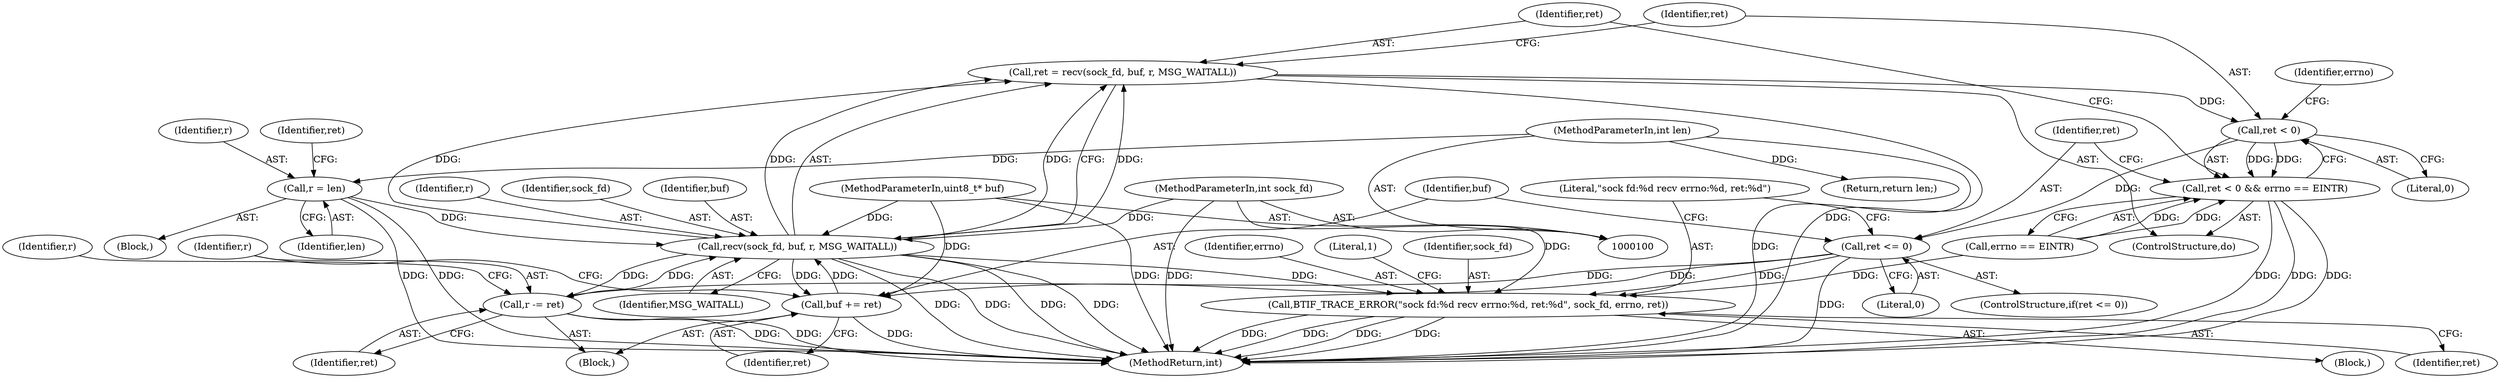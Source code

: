 digraph "1_Android_472271b153c5dc53c28beac55480a8d8434b2d5c_45@API" {
"1000118" [label="(Call,ret = recv(sock_fd, buf, r, MSG_WAITALL))"];
"1000120" [label="(Call,recv(sock_fd, buf, r, MSG_WAITALL))"];
"1000101" [label="(MethodParameterIn,int sock_fd)"];
"1000145" [label="(Call,buf += ret)"];
"1000133" [label="(Call,ret <= 0)"];
"1000126" [label="(Call,ret < 0)"];
"1000118" [label="(Call,ret = recv(sock_fd, buf, r, MSG_WAITALL))"];
"1000102" [label="(MethodParameterIn,uint8_t* buf)"];
"1000106" [label="(Call,r = len)"];
"1000103" [label="(MethodParameterIn,int len)"];
"1000148" [label="(Call,r -= ret)"];
"1000125" [label="(Call,ret < 0 && errno == EINTR)"];
"1000137" [label="(Call,BTIF_TRACE_ERROR(\"sock fd:%d recv errno:%d, ret:%d\", sock_fd, errno, ret))"];
"1000116" [label="(Block,)"];
"1000133" [label="(Call,ret <= 0)"];
"1000124" [label="(Identifier,MSG_WAITALL)"];
"1000137" [label="(Call,BTIF_TRACE_ERROR(\"sock fd:%d recv errno:%d, ret:%d\", sock_fd, errno, ret))"];
"1000128" [label="(Literal,0)"];
"1000150" [label="(Identifier,ret)"];
"1000141" [label="(Identifier,ret)"];
"1000134" [label="(Identifier,ret)"];
"1000118" [label="(Call,ret = recv(sock_fd, buf, r, MSG_WAITALL))"];
"1000123" [label="(Identifier,r)"];
"1000125" [label="(Call,ret < 0 && errno == EINTR)"];
"1000115" [label="(Identifier,r)"];
"1000119" [label="(Identifier,ret)"];
"1000120" [label="(Call,recv(sock_fd, buf, r, MSG_WAITALL))"];
"1000140" [label="(Identifier,errno)"];
"1000145" [label="(Call,buf += ret)"];
"1000129" [label="(Call,errno == EINTR)"];
"1000138" [label="(Literal,\"sock fd:%d recv errno:%d, ret:%d\")"];
"1000127" [label="(Identifier,ret)"];
"1000108" [label="(Identifier,len)"];
"1000126" [label="(Call,ret < 0)"];
"1000130" [label="(Identifier,errno)"];
"1000144" [label="(Literal,1)"];
"1000117" [label="(ControlStructure,do)"];
"1000107" [label="(Identifier,r)"];
"1000135" [label="(Literal,0)"];
"1000103" [label="(MethodParameterIn,int len)"];
"1000146" [label="(Identifier,buf)"];
"1000121" [label="(Identifier,sock_fd)"];
"1000106" [label="(Call,r = len)"];
"1000111" [label="(Identifier,ret)"];
"1000101" [label="(MethodParameterIn,int sock_fd)"];
"1000139" [label="(Identifier,sock_fd)"];
"1000148" [label="(Call,r -= ret)"];
"1000102" [label="(MethodParameterIn,uint8_t* buf)"];
"1000153" [label="(MethodReturn,int)"];
"1000149" [label="(Identifier,r)"];
"1000132" [label="(ControlStructure,if(ret <= 0))"];
"1000122" [label="(Identifier,buf)"];
"1000147" [label="(Identifier,ret)"];
"1000104" [label="(Block,)"];
"1000151" [label="(Return,return len;)"];
"1000136" [label="(Block,)"];
"1000118" -> "1000117"  [label="AST: "];
"1000118" -> "1000120"  [label="CFG: "];
"1000119" -> "1000118"  [label="AST: "];
"1000120" -> "1000118"  [label="AST: "];
"1000127" -> "1000118"  [label="CFG: "];
"1000118" -> "1000153"  [label="DDG: "];
"1000120" -> "1000118"  [label="DDG: "];
"1000120" -> "1000118"  [label="DDG: "];
"1000120" -> "1000118"  [label="DDG: "];
"1000120" -> "1000118"  [label="DDG: "];
"1000118" -> "1000126"  [label="DDG: "];
"1000120" -> "1000124"  [label="CFG: "];
"1000121" -> "1000120"  [label="AST: "];
"1000122" -> "1000120"  [label="AST: "];
"1000123" -> "1000120"  [label="AST: "];
"1000124" -> "1000120"  [label="AST: "];
"1000120" -> "1000153"  [label="DDG: "];
"1000120" -> "1000153"  [label="DDG: "];
"1000120" -> "1000153"  [label="DDG: "];
"1000120" -> "1000153"  [label="DDG: "];
"1000101" -> "1000120"  [label="DDG: "];
"1000145" -> "1000120"  [label="DDG: "];
"1000102" -> "1000120"  [label="DDG: "];
"1000106" -> "1000120"  [label="DDG: "];
"1000148" -> "1000120"  [label="DDG: "];
"1000120" -> "1000137"  [label="DDG: "];
"1000120" -> "1000145"  [label="DDG: "];
"1000120" -> "1000148"  [label="DDG: "];
"1000101" -> "1000100"  [label="AST: "];
"1000101" -> "1000153"  [label="DDG: "];
"1000101" -> "1000137"  [label="DDG: "];
"1000145" -> "1000116"  [label="AST: "];
"1000145" -> "1000147"  [label="CFG: "];
"1000146" -> "1000145"  [label="AST: "];
"1000147" -> "1000145"  [label="AST: "];
"1000149" -> "1000145"  [label="CFG: "];
"1000145" -> "1000153"  [label="DDG: "];
"1000133" -> "1000145"  [label="DDG: "];
"1000102" -> "1000145"  [label="DDG: "];
"1000133" -> "1000132"  [label="AST: "];
"1000133" -> "1000135"  [label="CFG: "];
"1000134" -> "1000133"  [label="AST: "];
"1000135" -> "1000133"  [label="AST: "];
"1000138" -> "1000133"  [label="CFG: "];
"1000146" -> "1000133"  [label="CFG: "];
"1000133" -> "1000153"  [label="DDG: "];
"1000126" -> "1000133"  [label="DDG: "];
"1000133" -> "1000137"  [label="DDG: "];
"1000133" -> "1000148"  [label="DDG: "];
"1000126" -> "1000125"  [label="AST: "];
"1000126" -> "1000128"  [label="CFG: "];
"1000127" -> "1000126"  [label="AST: "];
"1000128" -> "1000126"  [label="AST: "];
"1000130" -> "1000126"  [label="CFG: "];
"1000125" -> "1000126"  [label="CFG: "];
"1000126" -> "1000125"  [label="DDG: "];
"1000126" -> "1000125"  [label="DDG: "];
"1000102" -> "1000100"  [label="AST: "];
"1000102" -> "1000153"  [label="DDG: "];
"1000106" -> "1000104"  [label="AST: "];
"1000106" -> "1000108"  [label="CFG: "];
"1000107" -> "1000106"  [label="AST: "];
"1000108" -> "1000106"  [label="AST: "];
"1000111" -> "1000106"  [label="CFG: "];
"1000106" -> "1000153"  [label="DDG: "];
"1000106" -> "1000153"  [label="DDG: "];
"1000103" -> "1000106"  [label="DDG: "];
"1000103" -> "1000100"  [label="AST: "];
"1000103" -> "1000153"  [label="DDG: "];
"1000103" -> "1000151"  [label="DDG: "];
"1000148" -> "1000116"  [label="AST: "];
"1000148" -> "1000150"  [label="CFG: "];
"1000149" -> "1000148"  [label="AST: "];
"1000150" -> "1000148"  [label="AST: "];
"1000115" -> "1000148"  [label="CFG: "];
"1000148" -> "1000153"  [label="DDG: "];
"1000148" -> "1000153"  [label="DDG: "];
"1000125" -> "1000117"  [label="AST: "];
"1000125" -> "1000129"  [label="CFG: "];
"1000129" -> "1000125"  [label="AST: "];
"1000119" -> "1000125"  [label="CFG: "];
"1000134" -> "1000125"  [label="CFG: "];
"1000125" -> "1000153"  [label="DDG: "];
"1000125" -> "1000153"  [label="DDG: "];
"1000125" -> "1000153"  [label="DDG: "];
"1000129" -> "1000125"  [label="DDG: "];
"1000129" -> "1000125"  [label="DDG: "];
"1000137" -> "1000136"  [label="AST: "];
"1000137" -> "1000141"  [label="CFG: "];
"1000138" -> "1000137"  [label="AST: "];
"1000139" -> "1000137"  [label="AST: "];
"1000140" -> "1000137"  [label="AST: "];
"1000141" -> "1000137"  [label="AST: "];
"1000144" -> "1000137"  [label="CFG: "];
"1000137" -> "1000153"  [label="DDG: "];
"1000137" -> "1000153"  [label="DDG: "];
"1000137" -> "1000153"  [label="DDG: "];
"1000137" -> "1000153"  [label="DDG: "];
"1000129" -> "1000137"  [label="DDG: "];
}
